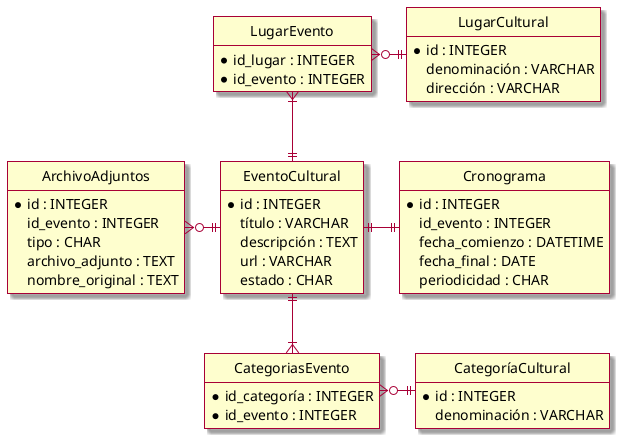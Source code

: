 @startuml
	hide circle
	skin rose
	hide empty members
	entity CategoríaCultural {
		*id : INTEGER
		denominación : VARCHAR
	}
	entity EventoCultural {
		*id : INTEGER
		título : VARCHAR
		descripción : TEXT
		url : VARCHAR
		estado : CHAR
	}
	entity Cronograma {
		*id : INTEGER
		id_evento : INTEGER
		fecha_comienzo : DATETIME
		fecha_final : DATE
		periodicidad : CHAR
	}
	entity ArchivoAdjuntos {
		*id : INTEGER
		id_evento : INTEGER
		tipo : CHAR
		archivo_adjunto : TEXT
		nombre_original : TEXT
	}
	entity LugarCultural {
		*id : INTEGER
		denominación : VARCHAR
		dirección : VARCHAR
	}
	entity CategoriasEvento {
		*id_categoría : INTEGER
		*id_evento : INTEGER
	}
	entity LugarEvento {
		*id_lugar : INTEGER
		*id_evento : INTEGER
	}
	EventoCultural ||-d-|{ CategoriasEvento
	CategoríaCultural ||-l-o{ CategoriasEvento
	LugarEvento }o-r-|| LugarCultural
	LugarEvento }|-d-|| EventoCultural
	EventoCultural ||-r-|| Cronograma
	EventoCultural ||-l-o{ ArchivoAdjuntos
@enduml